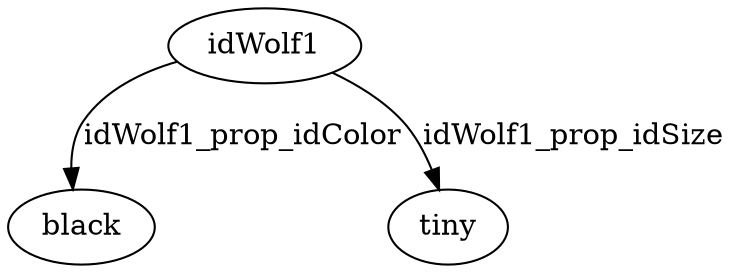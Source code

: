 strict digraph  {
idWolf1 [node_type=entity_node, root=root];
black;
tiny;
idWolf1 -> black  [edge_type=property, label=idWolf1_prop_idColor];
idWolf1 -> tiny  [edge_type=property, label=idWolf1_prop_idSize];
}
